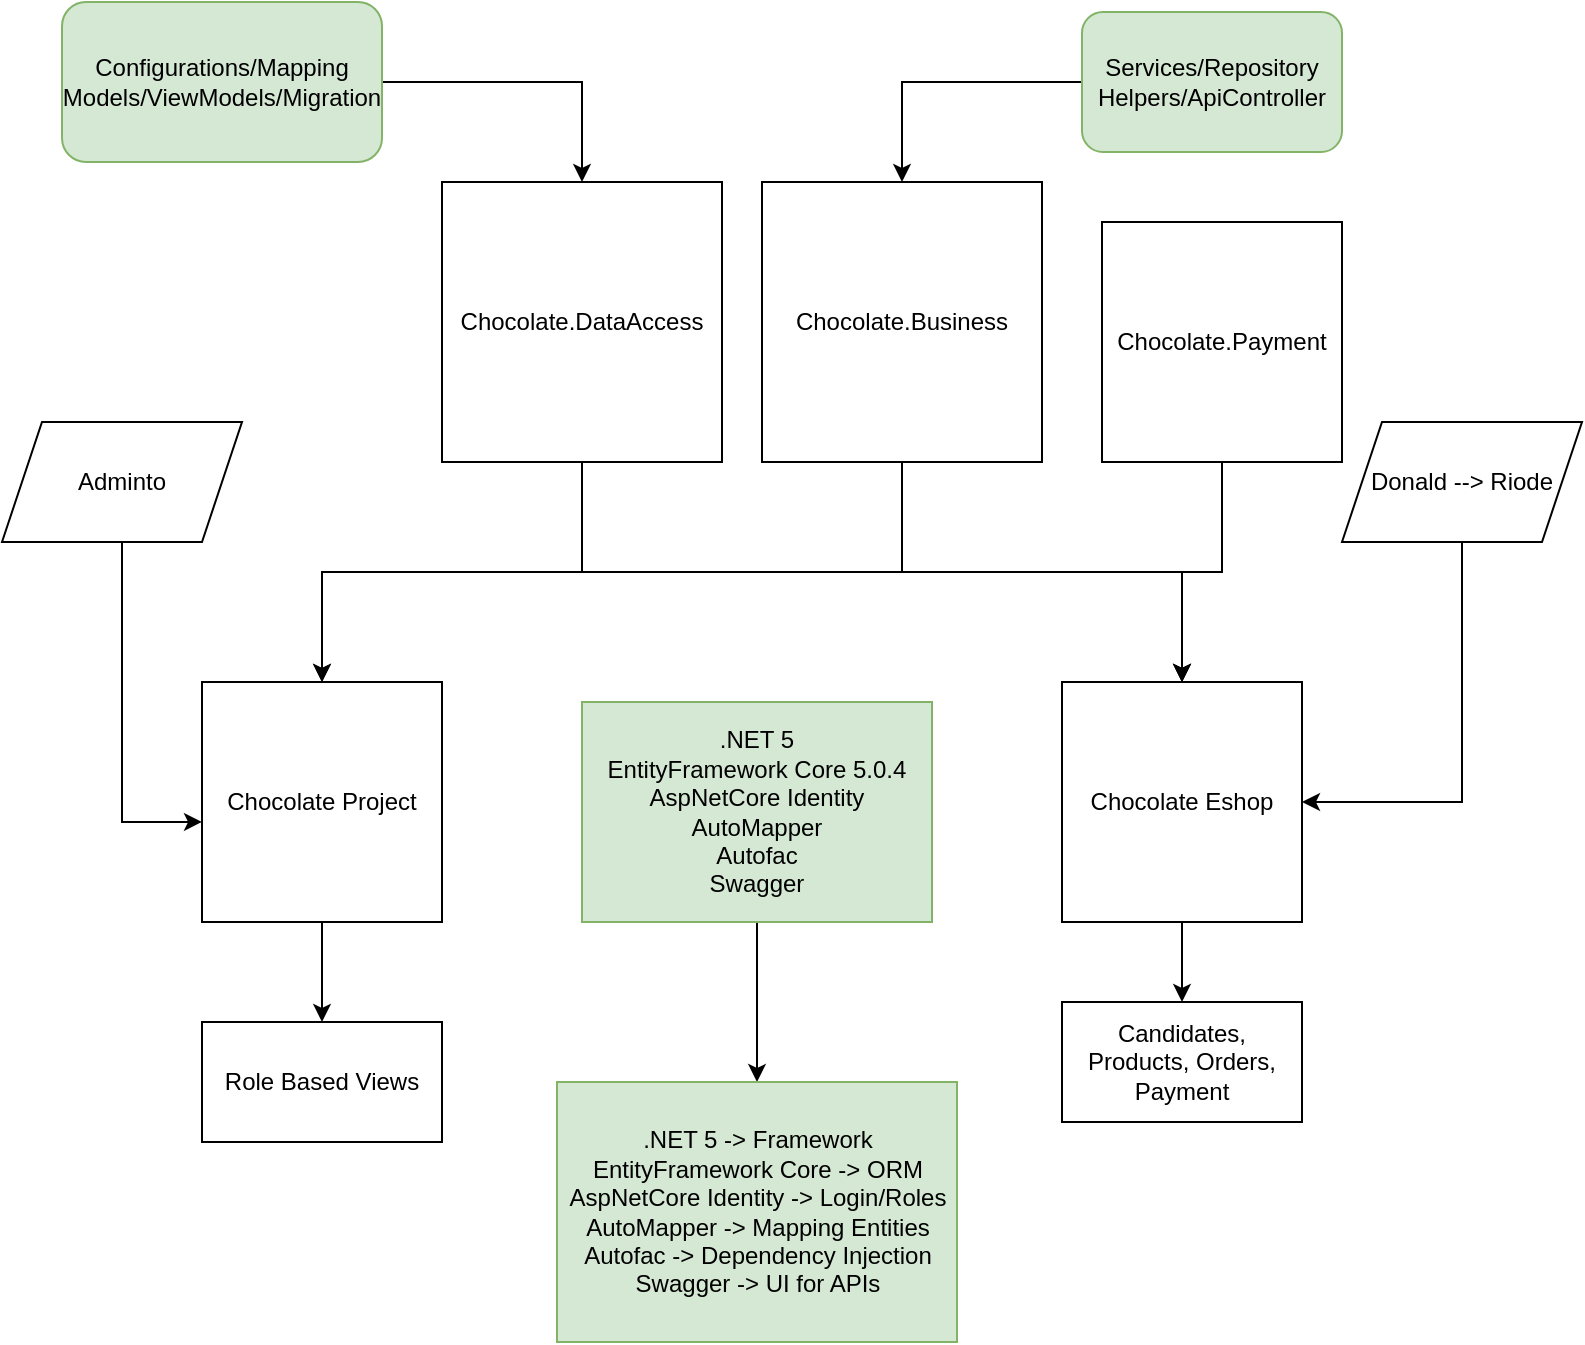 <mxfile version="14.4.3" type="device" pages="4"><diagram id="3hKUNNpelIcdZJoPCxgi" name="Core"><mxGraphModel dx="1024" dy="592" grid="1" gridSize="10" guides="1" tooltips="1" connect="1" arrows="1" fold="1" page="1" pageScale="1" pageWidth="850" pageHeight="1100" math="0" shadow="0"><root><mxCell id="0"/><mxCell id="1" parent="0"/><mxCell id="tpfevhJvkP0-N3zoJwzu-20" style="edgeStyle=orthogonalEdgeStyle;rounded=0;orthogonalLoop=1;jettySize=auto;html=1;exitX=0.5;exitY=1;exitDx=0;exitDy=0;entryX=0.5;entryY=0;entryDx=0;entryDy=0;" parent="1" source="tpfevhJvkP0-N3zoJwzu-1" target="tpfevhJvkP0-N3zoJwzu-19" edge="1"><mxGeometry relative="1" as="geometry"/></mxCell><mxCell id="tpfevhJvkP0-N3zoJwzu-1" value="Chocolate Project" style="whiteSpace=wrap;html=1;aspect=fixed;" parent="1" vertex="1"><mxGeometry x="120" y="410" width="120" height="120" as="geometry"/></mxCell><mxCell id="tpfevhJvkP0-N3zoJwzu-6" style="edgeStyle=orthogonalEdgeStyle;rounded=0;orthogonalLoop=1;jettySize=auto;html=1;exitX=0.5;exitY=1;exitDx=0;exitDy=0;entryX=0.5;entryY=0;entryDx=0;entryDy=0;" parent="1" source="tpfevhJvkP0-N3zoJwzu-3" target="tpfevhJvkP0-N3zoJwzu-1" edge="1"><mxGeometry relative="1" as="geometry"/></mxCell><mxCell id="tpfevhJvkP0-N3zoJwzu-7" style="edgeStyle=orthogonalEdgeStyle;rounded=0;orthogonalLoop=1;jettySize=auto;html=1;exitX=0.5;exitY=1;exitDx=0;exitDy=0;" parent="1" source="tpfevhJvkP0-N3zoJwzu-3" target="tpfevhJvkP0-N3zoJwzu-5" edge="1"><mxGeometry relative="1" as="geometry"/></mxCell><mxCell id="tpfevhJvkP0-N3zoJwzu-3" value="Chocolate.DataAccess" style="whiteSpace=wrap;html=1;aspect=fixed;" parent="1" vertex="1"><mxGeometry x="240" y="160" width="140" height="140" as="geometry"/></mxCell><mxCell id="tpfevhJvkP0-N3zoJwzu-8" style="edgeStyle=orthogonalEdgeStyle;rounded=0;orthogonalLoop=1;jettySize=auto;html=1;exitX=0.5;exitY=1;exitDx=0;exitDy=0;entryX=0.5;entryY=0;entryDx=0;entryDy=0;" parent="1" source="tpfevhJvkP0-N3zoJwzu-4" target="tpfevhJvkP0-N3zoJwzu-5" edge="1"><mxGeometry relative="1" as="geometry"><mxPoint x="540" y="410" as="targetPoint"/></mxGeometry></mxCell><mxCell id="tpfevhJvkP0-N3zoJwzu-9" style="edgeStyle=orthogonalEdgeStyle;rounded=0;orthogonalLoop=1;jettySize=auto;html=1;exitX=0.5;exitY=1;exitDx=0;exitDy=0;entryX=0.5;entryY=0;entryDx=0;entryDy=0;" parent="1" source="tpfevhJvkP0-N3zoJwzu-4" target="tpfevhJvkP0-N3zoJwzu-1" edge="1"><mxGeometry relative="1" as="geometry"/></mxCell><mxCell id="tpfevhJvkP0-N3zoJwzu-4" value="Chocolate.Business" style="whiteSpace=wrap;html=1;aspect=fixed;" parent="1" vertex="1"><mxGeometry x="400" y="160" width="140" height="140" as="geometry"/></mxCell><mxCell id="tpfevhJvkP0-N3zoJwzu-22" style="edgeStyle=orthogonalEdgeStyle;rounded=0;orthogonalLoop=1;jettySize=auto;html=1;exitX=0.5;exitY=1;exitDx=0;exitDy=0;entryX=0.5;entryY=0;entryDx=0;entryDy=0;" parent="1" source="tpfevhJvkP0-N3zoJwzu-5" target="tpfevhJvkP0-N3zoJwzu-21" edge="1"><mxGeometry relative="1" as="geometry"/></mxCell><mxCell id="tpfevhJvkP0-N3zoJwzu-5" value="Chocolate Eshop" style="whiteSpace=wrap;html=1;aspect=fixed;" parent="1" vertex="1"><mxGeometry x="550" y="410" width="120" height="120" as="geometry"/></mxCell><mxCell id="tpfevhJvkP0-N3zoJwzu-18" value="" style="edgeStyle=orthogonalEdgeStyle;rounded=0;orthogonalLoop=1;jettySize=auto;html=1;" parent="1" source="tpfevhJvkP0-N3zoJwzu-16" target="tpfevhJvkP0-N3zoJwzu-17" edge="1"><mxGeometry relative="1" as="geometry"/></mxCell><mxCell id="tpfevhJvkP0-N3zoJwzu-16" value=".NET 5&lt;br&gt;EntityFramework Core 5.0.4&lt;br&gt;AspNetCore Identity&lt;br&gt;AutoMapper&lt;br&gt;Autofac&lt;br&gt;Swagger" style="rounded=0;whiteSpace=wrap;html=1;fillColor=#d5e8d4;strokeColor=#82b366;" parent="1" vertex="1"><mxGeometry x="310" y="420" width="175" height="110" as="geometry"/></mxCell><mxCell id="tpfevhJvkP0-N3zoJwzu-17" value=".NET 5 -&amp;gt; Framework&lt;br&gt;EntityFramework Core -&amp;gt; ORM&lt;br&gt;AspNetCore Identity -&amp;gt; Login/Roles&lt;br&gt;AutoMapper -&amp;gt; Mapping Entities&lt;br&gt;Autofac -&amp;gt; Dependency Injection&lt;br&gt;Swagger -&amp;gt; UI for APIs" style="rounded=0;whiteSpace=wrap;html=1;fillColor=#d5e8d4;strokeColor=#82b366;" parent="1" vertex="1"><mxGeometry x="297.5" y="610" width="200" height="130" as="geometry"/></mxCell><mxCell id="tpfevhJvkP0-N3zoJwzu-19" value="Role Based Views" style="rounded=0;whiteSpace=wrap;html=1;" parent="1" vertex="1"><mxGeometry x="120" y="580" width="120" height="60" as="geometry"/></mxCell><mxCell id="tpfevhJvkP0-N3zoJwzu-21" value="Candidates, Products, Orders, Payment" style="rounded=0;whiteSpace=wrap;html=1;" parent="1" vertex="1"><mxGeometry x="550" y="570" width="120" height="60" as="geometry"/></mxCell><mxCell id="tpfevhJvkP0-N3zoJwzu-24" style="edgeStyle=orthogonalEdgeStyle;rounded=0;orthogonalLoop=1;jettySize=auto;html=1;exitX=1;exitY=0.5;exitDx=0;exitDy=0;entryX=0.5;entryY=0;entryDx=0;entryDy=0;" parent="1" source="tpfevhJvkP0-N3zoJwzu-23" target="tpfevhJvkP0-N3zoJwzu-3" edge="1"><mxGeometry relative="1" as="geometry"/></mxCell><mxCell id="tpfevhJvkP0-N3zoJwzu-23" value="&lt;span&gt;Configurations/Mapping&lt;br&gt;&lt;/span&gt;Models/ViewModels/Migration&lt;span&gt;&lt;br&gt;&lt;/span&gt;" style="rounded=1;whiteSpace=wrap;html=1;fillColor=#d5e8d4;strokeColor=#82b366;" parent="1" vertex="1"><mxGeometry x="50" y="70" width="160" height="80" as="geometry"/></mxCell><mxCell id="tpfevhJvkP0-N3zoJwzu-26" style="edgeStyle=orthogonalEdgeStyle;rounded=0;orthogonalLoop=1;jettySize=auto;html=1;exitX=0;exitY=0.5;exitDx=0;exitDy=0;entryX=0.5;entryY=0;entryDx=0;entryDy=0;" parent="1" source="tpfevhJvkP0-N3zoJwzu-25" target="tpfevhJvkP0-N3zoJwzu-4" edge="1"><mxGeometry relative="1" as="geometry"/></mxCell><mxCell id="tpfevhJvkP0-N3zoJwzu-25" value="&lt;span&gt;Services/Repository&lt;br&gt;Helpers/ApiController&lt;br&gt;&lt;/span&gt;" style="rounded=1;whiteSpace=wrap;html=1;fillColor=#d5e8d4;strokeColor=#82b366;" parent="1" vertex="1"><mxGeometry x="560" y="75" width="130" height="70" as="geometry"/></mxCell><mxCell id="tpfevhJvkP0-N3zoJwzu-31" style="edgeStyle=orthogonalEdgeStyle;rounded=0;orthogonalLoop=1;jettySize=auto;html=1;exitX=0.5;exitY=1;exitDx=0;exitDy=0;entryX=0;entryY=0.583;entryDx=0;entryDy=0;entryPerimeter=0;" parent="1" source="tpfevhJvkP0-N3zoJwzu-27" target="tpfevhJvkP0-N3zoJwzu-1" edge="1"><mxGeometry relative="1" as="geometry"/></mxCell><mxCell id="tpfevhJvkP0-N3zoJwzu-27" value="Adminto" style="shape=parallelogram;perimeter=parallelogramPerimeter;whiteSpace=wrap;html=1;fixedSize=1;" parent="1" vertex="1"><mxGeometry x="20" y="280" width="120" height="60" as="geometry"/></mxCell><mxCell id="tpfevhJvkP0-N3zoJwzu-32" style="edgeStyle=orthogonalEdgeStyle;rounded=0;orthogonalLoop=1;jettySize=auto;html=1;exitX=0.5;exitY=1;exitDx=0;exitDy=0;entryX=1;entryY=0.5;entryDx=0;entryDy=0;" parent="1" source="tpfevhJvkP0-N3zoJwzu-29" target="tpfevhJvkP0-N3zoJwzu-5" edge="1"><mxGeometry relative="1" as="geometry"/></mxCell><mxCell id="tpfevhJvkP0-N3zoJwzu-29" value="Donald --&amp;gt; Riode" style="shape=parallelogram;perimeter=parallelogramPerimeter;whiteSpace=wrap;html=1;fixedSize=1;" parent="1" vertex="1"><mxGeometry x="690" y="280" width="120" height="60" as="geometry"/></mxCell><mxCell id="lPq3x03uC-Y-JzrW7A2z-2" style="edgeStyle=orthogonalEdgeStyle;rounded=0;orthogonalLoop=1;jettySize=auto;html=1;exitX=0.5;exitY=1;exitDx=0;exitDy=0;" edge="1" parent="1" source="lPq3x03uC-Y-JzrW7A2z-1" target="tpfevhJvkP0-N3zoJwzu-5"><mxGeometry relative="1" as="geometry"/></mxCell><mxCell id="lPq3x03uC-Y-JzrW7A2z-1" value="Chocolate.Payment" style="whiteSpace=wrap;html=1;aspect=fixed;" vertex="1" parent="1"><mxGeometry x="570" y="180" width="120" height="120" as="geometry"/></mxCell></root></mxGraphModel></diagram><diagram id="bXW3rlq_Nb1sDg4Ql0Bk" name="Tech"><mxGraphModel dx="868" dy="510" grid="1" gridSize="10" guides="1" tooltips="1" connect="1" arrows="1" fold="1" page="1" pageScale="1" pageWidth="850" pageHeight="1100" math="0" shadow="0"><root><mxCell id="CH2Q-syqJzPXeDSNDg1V-0"/><mxCell id="CH2Q-syqJzPXeDSNDg1V-1" parent="CH2Q-syqJzPXeDSNDg1V-0"/><mxCell id="FU0w33sYbH_1n6tGrnqB-2" value="" style="edgeStyle=orthogonalEdgeStyle;rounded=0;orthogonalLoop=1;jettySize=auto;html=1;" parent="CH2Q-syqJzPXeDSNDg1V-1" source="FU0w33sYbH_1n6tGrnqB-0" target="FU0w33sYbH_1n6tGrnqB-1" edge="1"><mxGeometry relative="1" as="geometry"/></mxCell><mxCell id="FU0w33sYbH_1n6tGrnqB-0" value="AutoMapper" style="rounded=0;whiteSpace=wrap;html=1;fillColor=#dae8fc;strokeColor=#6c8ebf;" parent="CH2Q-syqJzPXeDSNDg1V-1" vertex="1"><mxGeometry x="95" width="120" height="60" as="geometry"/></mxCell><mxCell id="FU0w33sYbH_1n6tGrnqB-1" value="1) Add AutoMapper to startup.cs&lt;br&gt;2) Add Mapping profile class&lt;br&gt;3) Add IMapper in Constructor of services to call _mapper.Map" style="rounded=0;whiteSpace=wrap;html=1;" parent="CH2Q-syqJzPXeDSNDg1V-1" vertex="1"><mxGeometry x="50" y="120" width="210" height="160" as="geometry"/></mxCell><mxCell id="FU0w33sYbH_1n6tGrnqB-5" value="" style="edgeStyle=orthogonalEdgeStyle;rounded=0;orthogonalLoop=1;jettySize=auto;html=1;" parent="CH2Q-syqJzPXeDSNDg1V-1" source="FU0w33sYbH_1n6tGrnqB-3" target="FU0w33sYbH_1n6tGrnqB-4" edge="1"><mxGeometry relative="1" as="geometry"/></mxCell><mxCell id="FU0w33sYbH_1n6tGrnqB-3" value="Autofac" style="rounded=0;whiteSpace=wrap;html=1;fillColor=#dae8fc;strokeColor=#6c8ebf;" parent="CH2Q-syqJzPXeDSNDg1V-1" vertex="1"><mxGeometry x="355" width="120" height="60" as="geometry"/></mxCell><mxCell id="FU0w33sYbH_1n6tGrnqB-4" value="1) Add&amp;nbsp;.UseServiceProviderFactory(new AutofacServiceProviderFactory()) to program.cs&lt;br&gt;2) Add&amp;nbsp;ConfigureContainer method to startup.cs to resolve the dependency injections of all services automatically" style="rounded=0;whiteSpace=wrap;html=1;" parent="CH2Q-syqJzPXeDSNDg1V-1" vertex="1"><mxGeometry x="305" y="120" width="220" height="160" as="geometry"/></mxCell><mxCell id="FU0w33sYbH_1n6tGrnqB-8" value="" style="edgeStyle=orthogonalEdgeStyle;rounded=0;orthogonalLoop=1;jettySize=auto;html=1;" parent="CH2Q-syqJzPXeDSNDg1V-1" source="FU0w33sYbH_1n6tGrnqB-6" target="FU0w33sYbH_1n6tGrnqB-7" edge="1"><mxGeometry relative="1" as="geometry"/></mxCell><mxCell id="FU0w33sYbH_1n6tGrnqB-6" value="Swagger" style="rounded=0;whiteSpace=wrap;html=1;fillColor=#dae8fc;strokeColor=#6c8ebf;" parent="CH2Q-syqJzPXeDSNDg1V-1" vertex="1"><mxGeometry x="605" width="120" height="60" as="geometry"/></mxCell><mxCell id="FU0w33sYbH_1n6tGrnqB-7" value="1) Add swagger to&amp;nbsp;ConfigureServices method in startup.cs&lt;br&gt;2) Add swagger to Configure method in startup.cs" style="rounded=0;whiteSpace=wrap;html=1;" parent="CH2Q-syqJzPXeDSNDg1V-1" vertex="1"><mxGeometry x="560" y="120" width="210" height="160" as="geometry"/></mxCell><mxCell id="H61GeJfZHl3tvH3dWJ40-1" style="edgeStyle=orthogonalEdgeStyle;rounded=0;orthogonalLoop=1;jettySize=auto;html=1;exitX=0.5;exitY=1;exitDx=0;exitDy=0;entryX=0.5;entryY=0;entryDx=0;entryDy=0;" parent="CH2Q-syqJzPXeDSNDg1V-1" source="61eLRZ4XlR-CTDqZmdvb-0" target="H61GeJfZHl3tvH3dWJ40-0" edge="1"><mxGeometry relative="1" as="geometry"/></mxCell><mxCell id="61eLRZ4XlR-CTDqZmdvb-0" value="AspNetCore Identity" style="rounded=0;whiteSpace=wrap;html=1;fillColor=#dae8fc;strokeColor=#6c8ebf;" parent="CH2Q-syqJzPXeDSNDg1V-1" vertex="1"><mxGeometry x="95" y="310" width="120" height="60" as="geometry"/></mxCell><mxCell id="H61GeJfZHl3tvH3dWJ40-0" value="1) Inherit from&amp;nbsp;IdentityDbContext&lt;br&gt;2) Add identity in ConfigureServices method in startup.cs&lt;br&gt;3) Add Controllers and Views to create roles/users" style="rounded=0;whiteSpace=wrap;html=1;" parent="CH2Q-syqJzPXeDSNDg1V-1" vertex="1"><mxGeometry x="50" y="450" width="210" height="160" as="geometry"/></mxCell><mxCell id="H61GeJfZHl3tvH3dWJ40-2" style="edgeStyle=orthogonalEdgeStyle;rounded=0;orthogonalLoop=1;jettySize=auto;html=1;exitX=0.5;exitY=1;exitDx=0;exitDy=0;entryX=0.5;entryY=0;entryDx=0;entryDy=0;" parent="CH2Q-syqJzPXeDSNDg1V-1" source="H61GeJfZHl3tvH3dWJ40-3" target="H61GeJfZHl3tvH3dWJ40-4" edge="1"><mxGeometry relative="1" as="geometry"/></mxCell><mxCell id="H61GeJfZHl3tvH3dWJ40-3" value=".ΝΕΤ 5" style="rounded=0;whiteSpace=wrap;html=1;fillColor=#dae8fc;strokeColor=#6c8ebf;" parent="CH2Q-syqJzPXeDSNDg1V-1" vertex="1"><mxGeometry x="355" y="310" width="120" height="60" as="geometry"/></mxCell><mxCell id="H61GeJfZHl3tvH3dWJ40-4" value="Features Used&lt;br&gt;1) Used SplitQuery Behavior in ConfiigureServices in startup.cs&lt;br&gt;2) Added&amp;nbsp;ApplyConfigurationsFromAssembly method in ChocolateDbContext to add all configurations automatically&lt;br&gt;3) Added bundleconfig.json to bundle css and js files" style="rounded=0;whiteSpace=wrap;html=1;" parent="CH2Q-syqJzPXeDSNDg1V-1" vertex="1"><mxGeometry x="290" y="450" width="250" height="160" as="geometry"/></mxCell><mxCell id="TXSjYx9bCjM89jgibvAo-2" style="edgeStyle=orthogonalEdgeStyle;rounded=0;orthogonalLoop=1;jettySize=auto;html=1;exitX=0.5;exitY=1;exitDx=0;exitDy=0;entryX=0.5;entryY=0;entryDx=0;entryDy=0;" parent="CH2Q-syqJzPXeDSNDg1V-1" source="TXSjYx9bCjM89jgibvAo-0" target="TXSjYx9bCjM89jgibvAo-1" edge="1"><mxGeometry relative="1" as="geometry"/></mxCell><mxCell id="TXSjYx9bCjM89jgibvAo-0" value="EntityFramework Core" style="rounded=0;whiteSpace=wrap;html=1;fillColor=#dae8fc;strokeColor=#6c8ebf;" parent="CH2Q-syqJzPXeDSNDg1V-1" vertex="1"><mxGeometry x="605" y="310" width="120" height="60" as="geometry"/></mxCell><mxCell id="TXSjYx9bCjM89jgibvAo-1" value="1) Code first approach&lt;br&gt;2) Fluent API in configuration files instead of annotations&lt;br&gt;3) Added seed method&lt;br&gt;4) Async Methods" style="rounded=0;whiteSpace=wrap;html=1;" parent="CH2Q-syqJzPXeDSNDg1V-1" vertex="1"><mxGeometry x="560" y="450" width="210" height="160" as="geometry"/></mxCell><mxCell id="TXSjYx9bCjM89jgibvAo-5" style="edgeStyle=orthogonalEdgeStyle;rounded=0;orthogonalLoop=1;jettySize=auto;html=1;exitX=0.5;exitY=1;exitDx=0;exitDy=0;entryX=0.5;entryY=0;entryDx=0;entryDy=0;" parent="CH2Q-syqJzPXeDSNDg1V-1" source="TXSjYx9bCjM89jgibvAo-3" target="TXSjYx9bCjM89jgibvAo-4" edge="1"><mxGeometry relative="1" as="geometry"/></mxCell><mxCell id="TXSjYx9bCjM89jgibvAo-3" value="DataTables" style="rounded=0;whiteSpace=wrap;html=1;fillColor=#dae8fc;strokeColor=#6c8ebf;" parent="CH2Q-syqJzPXeDSNDg1V-1" vertex="1"><mxGeometry x="95" y="630" width="120" height="60" as="geometry"/></mxCell><mxCell id="TXSjYx9bCjM89jgibvAo-4" value="1) Added DatatablesPostModel and all other classes needed to map the datatables json to our backend.&lt;br&gt;2) Created a generic Query method to get paged data through API calls.&lt;br&gt;3) Added JS/CSS bundles to all views that contain datatables.&lt;br&gt;4) Using JQuery we get the data from our backend API" style="rounded=0;whiteSpace=wrap;html=1;" parent="CH2Q-syqJzPXeDSNDg1V-1" vertex="1"><mxGeometry x="50" y="750" width="210" height="160" as="geometry"/></mxCell></root></mxGraphModel></diagram><diagram id="UxV6zPi_YMk7w1Y4XRAF" name="Search"><mxGraphModel dx="868" dy="510" grid="1" gridSize="10" guides="1" tooltips="1" connect="1" arrows="1" fold="1" page="1" pageScale="1" pageWidth="850" pageHeight="1100" math="0" shadow="0"><root><mxCell id="C3n0NDNkkfABTvDPWUNh-0"/><mxCell id="C3n0NDNkkfABTvDPWUNh-1" parent="C3n0NDNkkfABTvDPWUNh-0"/><mxCell id="C3n0NDNkkfABTvDPWUNh-2" value="" style="edgeStyle=orthogonalEdgeStyle;rounded=0;orthogonalLoop=1;jettySize=auto;html=1;" parent="C3n0NDNkkfABTvDPWUNh-1" source="C3n0NDNkkfABTvDPWUNh-3" target="C3n0NDNkkfABTvDPWUNh-6" edge="1"><mxGeometry relative="1" as="geometry"/></mxCell><mxCell id="C3n0NDNkkfABTvDPWUNh-3" value="Sends --&amp;gt; Model.Search.Value" style="whiteSpace=wrap;html=1;aspect=fixed;" parent="C3n0NDNkkfABTvDPWUNh-1" vertex="1"><mxGeometry x="50" y="70" width="130" height="130" as="geometry"/></mxCell><mxCell id="C3n0NDNkkfABTvDPWUNh-4" value="FRONT" style="text;html=1;strokeColor=none;fillColor=none;align=center;verticalAlign=middle;whiteSpace=wrap;rounded=0;" parent="C3n0NDNkkfABTvDPWUNh-1" vertex="1"><mxGeometry x="70" y="20" width="90" height="40" as="geometry"/></mxCell><mxCell id="C3n0NDNkkfABTvDPWUNh-5" value="" style="edgeStyle=orthogonalEdgeStyle;rounded=0;orthogonalLoop=1;jettySize=auto;html=1;" parent="C3n0NDNkkfABTvDPWUNh-1" source="C3n0NDNkkfABTvDPWUNh-6" target="C3n0NDNkkfABTvDPWUNh-8" edge="1"><mxGeometry relative="1" as="geometry"/></mxCell><mxCell id="C3n0NDNkkfABTvDPWUNh-6" value="BaseApiController --&amp;gt; Query method" style="whiteSpace=wrap;html=1;aspect=fixed;" parent="C3n0NDNkkfABTvDPWUNh-1" vertex="1"><mxGeometry x="260" y="70" width="130" height="130" as="geometry"/></mxCell><mxCell id="C3n0NDNkkfABTvDPWUNh-7" value="" style="edgeStyle=orthogonalEdgeStyle;rounded=0;orthogonalLoop=1;jettySize=auto;html=1;" parent="C3n0NDNkkfABTvDPWUNh-1" source="C3n0NDNkkfABTvDPWUNh-8" target="C3n0NDNkkfABTvDPWUNh-9" edge="1"><mxGeometry relative="1" as="geometry"/></mxCell><mxCell id="C3n0NDNkkfABTvDPWUNh-8" value="Uses abstract GetFilter() method.&lt;br&gt;Each child implements the method&lt;br&gt;&lt;br&gt;Example: SupplierDataController" style="whiteSpace=wrap;html=1;aspect=fixed;" parent="C3n0NDNkkfABTvDPWUNh-1" vertex="1"><mxGeometry x="260" y="280" width="130" height="130" as="geometry"/></mxCell><mxCell id="C3n0NDNkkfABTvDPWUNh-9" value="GetAllWithPagingAsync filters values based on the value sent" style="whiteSpace=wrap;html=1;aspect=fixed;" parent="C3n0NDNkkfABTvDPWUNh-1" vertex="1"><mxGeometry x="470" y="280" width="130" height="130" as="geometry"/></mxCell></root></mxGraphModel></diagram><diagram id="1Vk2heQPuhPk8Nq2MCax" name="AutoMapper"><mxGraphModel dx="1024" dy="592" grid="1" gridSize="10" guides="1" tooltips="1" connect="1" arrows="1" fold="1" page="1" pageScale="1" pageWidth="850" pageHeight="1100" math="0" shadow="0"><root><mxCell id="TTMwpB1m3bJzp399xMrP-0"/><mxCell id="TTMwpB1m3bJzp399xMrP-1" parent="TTMwpB1m3bJzp399xMrP-0"/><mxCell id="TTMwpB1m3bJzp399xMrP-2" value="" style="edgeStyle=orthogonalEdgeStyle;rounded=0;orthogonalLoop=1;jettySize=auto;html=1;" edge="1" parent="TTMwpB1m3bJzp399xMrP-1" source="TTMwpB1m3bJzp399xMrP-3" target="TTMwpB1m3bJzp399xMrP-5"><mxGeometry relative="1" as="geometry"/></mxCell><mxCell id="TTMwpB1m3bJzp399xMrP-3" value="Id = 2,&lt;br&gt;FirstName = &quot;Takis&quot;,&lt;br&gt;LastName = &quot;Kamateros&quot;,&lt;br&gt;UserId = &quot;asda2-123-fdwd-fd&quot;,&lt;br&gt;Age = 55" style="whiteSpace=wrap;html=1;aspect=fixed;" vertex="1" parent="TTMwpB1m3bJzp399xMrP-1"><mxGeometry x="100" y="140" width="180" height="180" as="geometry"/></mxCell><mxCell id="TTMwpB1m3bJzp399xMrP-4" value="Employee" style="text;html=1;strokeColor=none;fillColor=none;align=center;verticalAlign=middle;whiteSpace=wrap;rounded=0;" vertex="1" parent="TTMwpB1m3bJzp399xMrP-1"><mxGeometry x="140" y="100" width="100" height="30" as="geometry"/></mxCell><mxCell id="TTMwpB1m3bJzp399xMrP-5" value="Id = 2,&lt;br&gt;FirstName = &quot;Takis&quot;,&lt;br&gt;LastName = &quot;Kamateros&quot;,&lt;br&gt;UserId = &quot;asda2-123-fdwd-fd&quot;,&lt;br&gt;Address,&lt;br&gt;Mail,&lt;br&gt;Phone" style="whiteSpace=wrap;html=1;aspect=fixed;" vertex="1" parent="TTMwpB1m3bJzp399xMrP-1"><mxGeometry x="530" y="140" width="180" height="180" as="geometry"/></mxCell><mxCell id="TTMwpB1m3bJzp399xMrP-6" value="" style="edgeStyle=orthogonalEdgeStyle;rounded=0;orthogonalLoop=1;jettySize=auto;html=1;" edge="1" parent="TTMwpB1m3bJzp399xMrP-1" source="TTMwpB1m3bJzp399xMrP-7" target="TTMwpB1m3bJzp399xMrP-9"><mxGeometry relative="1" as="geometry"/></mxCell><mxCell id="TTMwpB1m3bJzp399xMrP-7" value="AutoMapper" style="text;html=1;strokeColor=none;fillColor=none;align=center;verticalAlign=middle;whiteSpace=wrap;rounded=0;" vertex="1" parent="TTMwpB1m3bJzp399xMrP-1"><mxGeometry x="350" y="170" width="105" height="40" as="geometry"/></mxCell><mxCell id="TTMwpB1m3bJzp399xMrP-8" value="EmployeeViewModel" style="text;html=1;strokeColor=none;fillColor=none;align=center;verticalAlign=middle;whiteSpace=wrap;rounded=0;" vertex="1" parent="TTMwpB1m3bJzp399xMrP-1"><mxGeometry x="550" y="100" width="140" height="30" as="geometry"/></mxCell><mxCell id="TTMwpB1m3bJzp399xMrP-9" value="Βάζει τις τιμές των property μιας οντότητας, στα property μιας άλλης. Αυτό γίνεται ΜΟΝΟ για όσα ίδια property (και ίδιο type εκτός από όνομα) υπάρχουν και στις δύο οντότητες" style="text;html=1;strokeColor=none;fillColor=none;align=center;verticalAlign=middle;whiteSpace=wrap;rounded=0;" vertex="1" parent="TTMwpB1m3bJzp399xMrP-1"><mxGeometry x="297.5" y="290" width="210" height="180" as="geometry"/></mxCell></root></mxGraphModel></diagram></mxfile>
